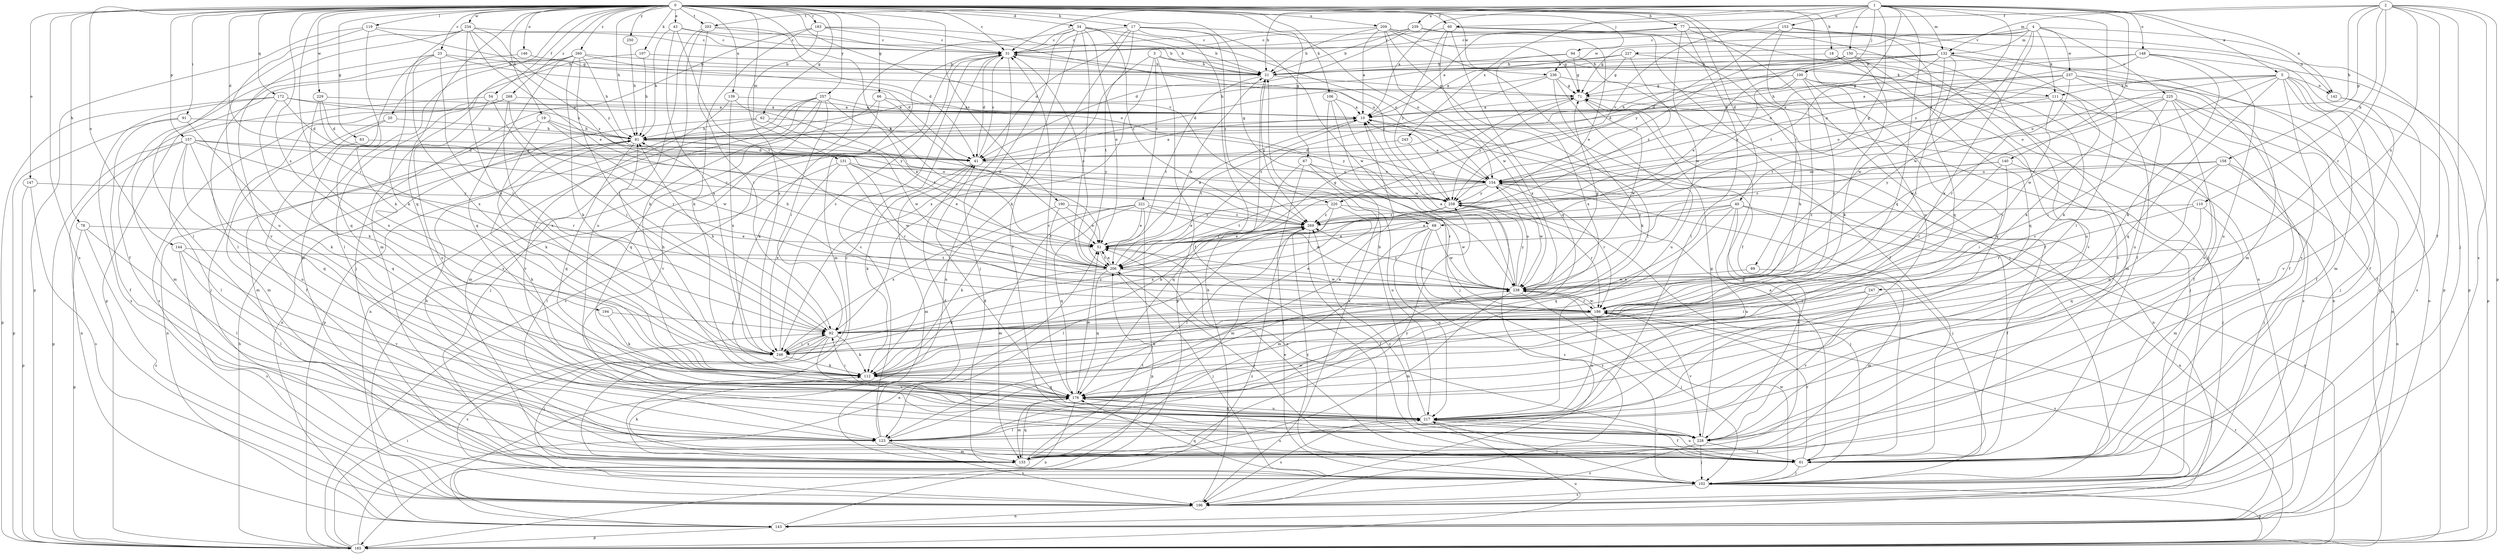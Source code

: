 strict digraph  {
0;
1;
2;
3;
4;
5;
10;
17;
18;
19;
20;
21;
23;
31;
34;
40;
41;
43;
51;
54;
60;
61;
62;
63;
66;
67;
68;
71;
77;
78;
81;
89;
91;
92;
94;
100;
102;
106;
107;
110;
111;
112;
119;
123;
131;
132;
133;
139;
140;
142;
143;
144;
146;
147;
148;
150;
153;
154;
157;
158;
165;
172;
176;
183;
186;
190;
194;
196;
203;
206;
209;
217;
220;
221;
225;
227;
228;
229;
234;
236;
237;
238;
239;
243;
247;
248;
250;
257;
258;
260;
268;
269;
0 -> 17  [label=b];
0 -> 18  [label=b];
0 -> 19  [label=b];
0 -> 20  [label=b];
0 -> 23  [label=c];
0 -> 31  [label=c];
0 -> 34  [label=d];
0 -> 40  [label=d];
0 -> 41  [label=d];
0 -> 43  [label=e];
0 -> 51  [label=e];
0 -> 54  [label=f];
0 -> 60  [label=f];
0 -> 62  [label=g];
0 -> 63  [label=g];
0 -> 66  [label=g];
0 -> 67  [label=g];
0 -> 68  [label=g];
0 -> 77  [label=h];
0 -> 78  [label=h];
0 -> 81  [label=h];
0 -> 89  [label=i];
0 -> 91  [label=i];
0 -> 92  [label=i];
0 -> 94  [label=j];
0 -> 106  [label=k];
0 -> 107  [label=k];
0 -> 119  [label=l];
0 -> 131  [label=m];
0 -> 139  [label=n];
0 -> 144  [label=o];
0 -> 146  [label=o];
0 -> 147  [label=o];
0 -> 157  [label=p];
0 -> 172  [label=q];
0 -> 176  [label=q];
0 -> 183  [label=r];
0 -> 190  [label=s];
0 -> 194  [label=s];
0 -> 196  [label=s];
0 -> 203  [label=t];
0 -> 209  [label=u];
0 -> 217  [label=u];
0 -> 220  [label=v];
0 -> 229  [label=w];
0 -> 234  [label=w];
0 -> 236  [label=w];
0 -> 250  [label=y];
0 -> 257  [label=y];
0 -> 260  [label=z];
0 -> 268  [label=z];
1 -> 5  [label=a];
1 -> 10  [label=a];
1 -> 21  [label=b];
1 -> 31  [label=c];
1 -> 68  [label=g];
1 -> 100  [label=j];
1 -> 123  [label=l];
1 -> 132  [label=m];
1 -> 140  [label=n];
1 -> 142  [label=n];
1 -> 148  [label=o];
1 -> 150  [label=o];
1 -> 153  [label=o];
1 -> 176  [label=q];
1 -> 203  [label=t];
1 -> 206  [label=t];
1 -> 220  [label=v];
1 -> 239  [label=x];
1 -> 243  [label=x];
1 -> 269  [label=z];
2 -> 60  [label=f];
2 -> 61  [label=f];
2 -> 81  [label=h];
2 -> 102  [label=j];
2 -> 110  [label=k];
2 -> 132  [label=m];
2 -> 158  [label=p];
2 -> 165  [label=p];
2 -> 186  [label=r];
2 -> 196  [label=s];
2 -> 247  [label=x];
3 -> 21  [label=b];
3 -> 92  [label=i];
3 -> 111  [label=k];
3 -> 165  [label=p];
3 -> 221  [label=v];
3 -> 248  [label=x];
4 -> 71  [label=g];
4 -> 111  [label=k];
4 -> 132  [label=m];
4 -> 142  [label=n];
4 -> 225  [label=v];
4 -> 227  [label=v];
4 -> 236  [label=w];
4 -> 237  [label=w];
4 -> 238  [label=w];
4 -> 248  [label=x];
5 -> 61  [label=f];
5 -> 81  [label=h];
5 -> 111  [label=k];
5 -> 133  [label=m];
5 -> 142  [label=n];
5 -> 154  [label=o];
5 -> 176  [label=q];
5 -> 196  [label=s];
5 -> 228  [label=v];
5 -> 238  [label=w];
10 -> 81  [label=h];
10 -> 143  [label=n];
10 -> 206  [label=t];
17 -> 31  [label=c];
17 -> 41  [label=d];
17 -> 61  [label=f];
17 -> 112  [label=k];
17 -> 154  [label=o];
17 -> 206  [label=t];
17 -> 238  [label=w];
17 -> 269  [label=z];
18 -> 21  [label=b];
18 -> 61  [label=f];
18 -> 228  [label=v];
19 -> 81  [label=h];
19 -> 112  [label=k];
19 -> 133  [label=m];
19 -> 238  [label=w];
19 -> 258  [label=y];
20 -> 61  [label=f];
20 -> 81  [label=h];
20 -> 133  [label=m];
21 -> 71  [label=g];
21 -> 206  [label=t];
21 -> 269  [label=z];
23 -> 21  [label=b];
23 -> 41  [label=d];
23 -> 61  [label=f];
23 -> 92  [label=i];
23 -> 176  [label=q];
23 -> 248  [label=x];
31 -> 21  [label=b];
31 -> 41  [label=d];
31 -> 102  [label=j];
31 -> 133  [label=m];
34 -> 21  [label=b];
34 -> 31  [label=c];
34 -> 51  [label=e];
34 -> 61  [label=f];
34 -> 143  [label=n];
34 -> 154  [label=o];
34 -> 196  [label=s];
34 -> 206  [label=t];
34 -> 269  [label=z];
40 -> 51  [label=e];
40 -> 61  [label=f];
40 -> 143  [label=n];
40 -> 176  [label=q];
40 -> 217  [label=u];
40 -> 228  [label=v];
40 -> 248  [label=x];
40 -> 269  [label=z];
41 -> 10  [label=a];
41 -> 31  [label=c];
41 -> 112  [label=k];
41 -> 133  [label=m];
41 -> 154  [label=o];
43 -> 21  [label=b];
43 -> 31  [label=c];
43 -> 81  [label=h];
43 -> 206  [label=t];
43 -> 248  [label=x];
51 -> 10  [label=a];
51 -> 206  [label=t];
51 -> 269  [label=z];
54 -> 10  [label=a];
54 -> 92  [label=i];
54 -> 133  [label=m];
54 -> 217  [label=u];
60 -> 31  [label=c];
60 -> 143  [label=n];
60 -> 165  [label=p];
60 -> 176  [label=q];
60 -> 248  [label=x];
60 -> 258  [label=y];
61 -> 10  [label=a];
61 -> 51  [label=e];
61 -> 81  [label=h];
61 -> 102  [label=j];
61 -> 186  [label=r];
61 -> 206  [label=t];
61 -> 217  [label=u];
61 -> 269  [label=z];
62 -> 81  [label=h];
62 -> 143  [label=n];
62 -> 238  [label=w];
62 -> 258  [label=y];
63 -> 41  [label=d];
63 -> 176  [label=q];
66 -> 10  [label=a];
66 -> 51  [label=e];
66 -> 112  [label=k];
66 -> 176  [label=q];
67 -> 102  [label=j];
67 -> 154  [label=o];
67 -> 176  [label=q];
67 -> 186  [label=r];
67 -> 217  [label=u];
68 -> 51  [label=e];
68 -> 133  [label=m];
68 -> 186  [label=r];
68 -> 196  [label=s];
68 -> 217  [label=u];
68 -> 238  [label=w];
71 -> 10  [label=a];
71 -> 102  [label=j];
71 -> 238  [label=w];
71 -> 258  [label=y];
77 -> 10  [label=a];
77 -> 31  [label=c];
77 -> 61  [label=f];
77 -> 102  [label=j];
77 -> 123  [label=l];
77 -> 165  [label=p];
77 -> 238  [label=w];
78 -> 51  [label=e];
78 -> 123  [label=l];
78 -> 165  [label=p];
78 -> 196  [label=s];
81 -> 41  [label=d];
81 -> 143  [label=n];
81 -> 176  [label=q];
81 -> 258  [label=y];
89 -> 133  [label=m];
89 -> 238  [label=w];
91 -> 61  [label=f];
91 -> 81  [label=h];
91 -> 112  [label=k];
91 -> 165  [label=p];
92 -> 81  [label=h];
92 -> 102  [label=j];
92 -> 112  [label=k];
92 -> 196  [label=s];
92 -> 228  [label=v];
92 -> 248  [label=x];
92 -> 269  [label=z];
94 -> 21  [label=b];
94 -> 61  [label=f];
94 -> 71  [label=g];
94 -> 248  [label=x];
100 -> 41  [label=d];
100 -> 71  [label=g];
100 -> 81  [label=h];
100 -> 133  [label=m];
100 -> 176  [label=q];
100 -> 186  [label=r];
100 -> 228  [label=v];
100 -> 258  [label=y];
102 -> 165  [label=p];
102 -> 176  [label=q];
102 -> 196  [label=s];
102 -> 238  [label=w];
102 -> 269  [label=z];
106 -> 10  [label=a];
106 -> 102  [label=j];
106 -> 196  [label=s];
106 -> 238  [label=w];
107 -> 21  [label=b];
107 -> 81  [label=h];
107 -> 123  [label=l];
110 -> 133  [label=m];
110 -> 176  [label=q];
110 -> 186  [label=r];
110 -> 269  [label=z];
111 -> 10  [label=a];
111 -> 61  [label=f];
111 -> 92  [label=i];
111 -> 154  [label=o];
111 -> 196  [label=s];
112 -> 176  [label=q];
119 -> 31  [label=c];
119 -> 71  [label=g];
119 -> 112  [label=k];
119 -> 165  [label=p];
119 -> 217  [label=u];
123 -> 10  [label=a];
123 -> 31  [label=c];
123 -> 41  [label=d];
123 -> 133  [label=m];
123 -> 196  [label=s];
123 -> 238  [label=w];
131 -> 51  [label=e];
131 -> 123  [label=l];
131 -> 154  [label=o];
131 -> 186  [label=r];
131 -> 238  [label=w];
131 -> 248  [label=x];
132 -> 21  [label=b];
132 -> 41  [label=d];
132 -> 81  [label=h];
132 -> 92  [label=i];
132 -> 112  [label=k];
132 -> 133  [label=m];
132 -> 154  [label=o];
132 -> 238  [label=w];
133 -> 31  [label=c];
133 -> 71  [label=g];
133 -> 112  [label=k];
133 -> 176  [label=q];
133 -> 206  [label=t];
133 -> 217  [label=u];
133 -> 258  [label=y];
139 -> 10  [label=a];
139 -> 206  [label=t];
139 -> 228  [label=v];
139 -> 248  [label=x];
140 -> 92  [label=i];
140 -> 102  [label=j];
140 -> 154  [label=o];
140 -> 186  [label=r];
140 -> 269  [label=z];
142 -> 61  [label=f];
142 -> 228  [label=v];
143 -> 165  [label=p];
143 -> 269  [label=z];
144 -> 123  [label=l];
144 -> 196  [label=s];
144 -> 206  [label=t];
144 -> 228  [label=v];
146 -> 21  [label=b];
146 -> 123  [label=l];
147 -> 165  [label=p];
147 -> 196  [label=s];
147 -> 258  [label=y];
148 -> 21  [label=b];
148 -> 81  [label=h];
148 -> 112  [label=k];
148 -> 154  [label=o];
148 -> 165  [label=p];
148 -> 217  [label=u];
150 -> 21  [label=b];
150 -> 51  [label=e];
150 -> 112  [label=k];
150 -> 176  [label=q];
150 -> 217  [label=u];
150 -> 258  [label=y];
153 -> 31  [label=c];
153 -> 165  [label=p];
153 -> 176  [label=q];
153 -> 186  [label=r];
153 -> 258  [label=y];
154 -> 10  [label=a];
154 -> 102  [label=j];
154 -> 112  [label=k];
154 -> 186  [label=r];
154 -> 206  [label=t];
154 -> 238  [label=w];
154 -> 258  [label=y];
157 -> 41  [label=d];
157 -> 123  [label=l];
157 -> 143  [label=n];
157 -> 165  [label=p];
157 -> 176  [label=q];
157 -> 186  [label=r];
157 -> 217  [label=u];
157 -> 269  [label=z];
158 -> 102  [label=j];
158 -> 143  [label=n];
158 -> 154  [label=o];
158 -> 176  [label=q];
158 -> 186  [label=r];
158 -> 258  [label=y];
165 -> 31  [label=c];
165 -> 51  [label=e];
165 -> 81  [label=h];
165 -> 92  [label=i];
165 -> 154  [label=o];
165 -> 186  [label=r];
165 -> 217  [label=u];
172 -> 10  [label=a];
172 -> 41  [label=d];
172 -> 81  [label=h];
172 -> 112  [label=k];
172 -> 165  [label=p];
172 -> 196  [label=s];
176 -> 31  [label=c];
176 -> 51  [label=e];
176 -> 92  [label=i];
176 -> 133  [label=m];
176 -> 143  [label=n];
176 -> 217  [label=u];
183 -> 21  [label=b];
183 -> 31  [label=c];
183 -> 112  [label=k];
183 -> 133  [label=m];
183 -> 154  [label=o];
183 -> 248  [label=x];
186 -> 92  [label=i];
186 -> 112  [label=k];
186 -> 196  [label=s];
186 -> 217  [label=u];
186 -> 228  [label=v];
186 -> 238  [label=w];
190 -> 51  [label=e];
190 -> 206  [label=t];
190 -> 248  [label=x];
190 -> 269  [label=z];
194 -> 92  [label=i];
194 -> 112  [label=k];
196 -> 21  [label=b];
196 -> 143  [label=n];
203 -> 31  [label=c];
203 -> 41  [label=d];
203 -> 92  [label=i];
203 -> 112  [label=k];
203 -> 217  [label=u];
206 -> 21  [label=b];
206 -> 31  [label=c];
206 -> 51  [label=e];
206 -> 71  [label=g];
206 -> 81  [label=h];
206 -> 102  [label=j];
206 -> 112  [label=k];
206 -> 176  [label=q];
206 -> 238  [label=w];
209 -> 10  [label=a];
209 -> 21  [label=b];
209 -> 31  [label=c];
209 -> 61  [label=f];
209 -> 71  [label=g];
209 -> 102  [label=j];
209 -> 123  [label=l];
209 -> 238  [label=w];
217 -> 21  [label=b];
217 -> 61  [label=f];
217 -> 81  [label=h];
217 -> 102  [label=j];
217 -> 123  [label=l];
217 -> 176  [label=q];
217 -> 196  [label=s];
217 -> 228  [label=v];
220 -> 51  [label=e];
220 -> 123  [label=l];
220 -> 133  [label=m];
220 -> 238  [label=w];
220 -> 269  [label=z];
221 -> 51  [label=e];
221 -> 112  [label=k];
221 -> 133  [label=m];
221 -> 165  [label=p];
221 -> 176  [label=q];
221 -> 238  [label=w];
221 -> 269  [label=z];
225 -> 10  [label=a];
225 -> 61  [label=f];
225 -> 92  [label=i];
225 -> 102  [label=j];
225 -> 143  [label=n];
225 -> 154  [label=o];
225 -> 217  [label=u];
225 -> 238  [label=w];
227 -> 10  [label=a];
227 -> 21  [label=b];
227 -> 71  [label=g];
227 -> 112  [label=k];
227 -> 269  [label=z];
228 -> 41  [label=d];
228 -> 51  [label=e];
228 -> 61  [label=f];
228 -> 71  [label=g];
228 -> 102  [label=j];
228 -> 196  [label=s];
229 -> 10  [label=a];
229 -> 41  [label=d];
229 -> 248  [label=x];
229 -> 258  [label=y];
234 -> 31  [label=c];
234 -> 51  [label=e];
234 -> 112  [label=k];
234 -> 123  [label=l];
234 -> 228  [label=v];
234 -> 248  [label=x];
234 -> 258  [label=y];
234 -> 269  [label=z];
236 -> 41  [label=d];
236 -> 71  [label=g];
236 -> 112  [label=k];
236 -> 143  [label=n];
236 -> 206  [label=t];
236 -> 217  [label=u];
237 -> 10  [label=a];
237 -> 61  [label=f];
237 -> 71  [label=g];
237 -> 143  [label=n];
237 -> 186  [label=r];
237 -> 206  [label=t];
237 -> 217  [label=u];
238 -> 10  [label=a];
238 -> 51  [label=e];
238 -> 71  [label=g];
238 -> 102  [label=j];
238 -> 133  [label=m];
238 -> 154  [label=o];
238 -> 186  [label=r];
238 -> 258  [label=y];
238 -> 269  [label=z];
239 -> 21  [label=b];
239 -> 31  [label=c];
239 -> 41  [label=d];
239 -> 51  [label=e];
239 -> 112  [label=k];
243 -> 41  [label=d];
243 -> 258  [label=y];
247 -> 92  [label=i];
247 -> 186  [label=r];
247 -> 228  [label=v];
248 -> 31  [label=c];
248 -> 81  [label=h];
248 -> 92  [label=i];
248 -> 112  [label=k];
250 -> 81  [label=h];
257 -> 10  [label=a];
257 -> 51  [label=e];
257 -> 92  [label=i];
257 -> 102  [label=j];
257 -> 133  [label=m];
257 -> 143  [label=n];
257 -> 165  [label=p];
257 -> 228  [label=v];
258 -> 31  [label=c];
258 -> 102  [label=j];
258 -> 186  [label=r];
258 -> 196  [label=s];
258 -> 248  [label=x];
258 -> 269  [label=z];
260 -> 21  [label=b];
260 -> 81  [label=h];
260 -> 92  [label=i];
260 -> 102  [label=j];
260 -> 112  [label=k];
260 -> 133  [label=m];
260 -> 154  [label=o];
260 -> 165  [label=p];
260 -> 176  [label=q];
268 -> 10  [label=a];
268 -> 102  [label=j];
268 -> 186  [label=r];
268 -> 196  [label=s];
268 -> 248  [label=x];
269 -> 51  [label=e];
269 -> 61  [label=f];
269 -> 123  [label=l];
}
